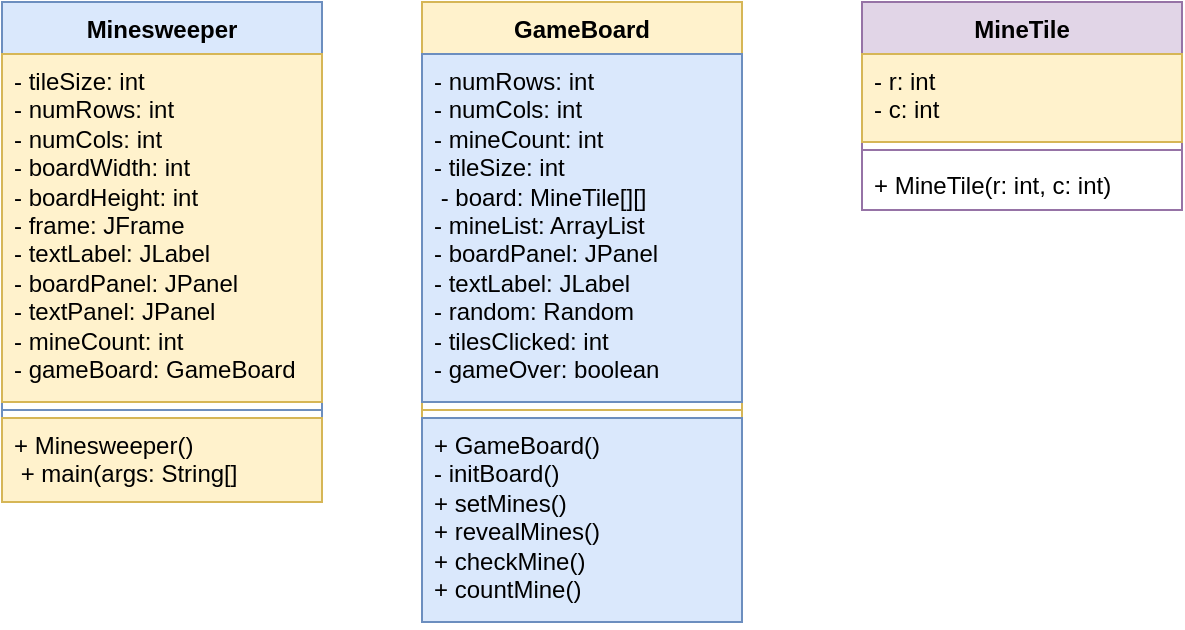 <mxfile version="24.7.16">
  <diagram name="Page-1" id="BckLpQQdF1JhIZHGopBQ">
    <mxGraphModel dx="978" dy="511" grid="1" gridSize="10" guides="1" tooltips="1" connect="1" arrows="1" fold="1" page="1" pageScale="1" pageWidth="827" pageHeight="1169" math="0" shadow="0">
      <root>
        <mxCell id="0" />
        <mxCell id="1" parent="0" />
        <mxCell id="bhpB59MmV3Muz8Fe-D85-1" value="Minesweeper" style="swimlane;fontStyle=1;align=center;verticalAlign=top;childLayout=stackLayout;horizontal=1;startSize=26;horizontalStack=0;resizeParent=1;resizeParentMax=0;resizeLast=0;collapsible=1;marginBottom=0;whiteSpace=wrap;html=1;fillColor=#dae8fc;strokeColor=#6c8ebf;" vertex="1" parent="1">
          <mxGeometry x="80" y="50" width="160" height="250" as="geometry">
            <mxRectangle x="80" y="50" width="110" height="30" as="alternateBounds" />
          </mxGeometry>
        </mxCell>
        <mxCell id="bhpB59MmV3Muz8Fe-D85-2" value="- tileSize: int&lt;div&gt;- numRows: int&lt;/div&gt;&lt;div&gt;- numCols: int&lt;/div&gt;&lt;div&gt;- boardWidth: int&lt;/div&gt;&lt;div&gt;- boardHeight: int&lt;/div&gt;&lt;div&gt;- frame: JFrame&lt;/div&gt;&lt;div&gt;- textLabel: JLabel&lt;/div&gt;&lt;div&gt;- boardPanel: JPanel&lt;/div&gt;&lt;div&gt;- textPanel: JPanel&lt;/div&gt;&lt;div&gt;- mineCount: int&lt;/div&gt;&lt;div&gt;- gameBoard: GameBoard&lt;/div&gt;" style="text;align=left;verticalAlign=top;spacingLeft=4;spacingRight=4;overflow=hidden;rotatable=0;points=[[0,0.5],[1,0.5]];portConstraint=eastwest;whiteSpace=wrap;html=1;fillColor=#fff2cc;strokeColor=#d6b656;" vertex="1" parent="bhpB59MmV3Muz8Fe-D85-1">
          <mxGeometry y="26" width="160" height="174" as="geometry" />
        </mxCell>
        <mxCell id="bhpB59MmV3Muz8Fe-D85-3" value="" style="line;strokeWidth=1;fillColor=none;align=left;verticalAlign=middle;spacingTop=-1;spacingLeft=3;spacingRight=3;rotatable=0;labelPosition=right;points=[];portConstraint=eastwest;strokeColor=inherit;" vertex="1" parent="bhpB59MmV3Muz8Fe-D85-1">
          <mxGeometry y="200" width="160" height="8" as="geometry" />
        </mxCell>
        <mxCell id="bhpB59MmV3Muz8Fe-D85-4" value="+ Minesweeper()&lt;div&gt;&amp;nbsp;+ main(args: String[]&lt;/div&gt;" style="text;strokeColor=#d6b656;fillColor=#fff2cc;align=left;verticalAlign=top;spacingLeft=4;spacingRight=4;overflow=hidden;rotatable=0;points=[[0,0.5],[1,0.5]];portConstraint=eastwest;whiteSpace=wrap;html=1;" vertex="1" parent="bhpB59MmV3Muz8Fe-D85-1">
          <mxGeometry y="208" width="160" height="42" as="geometry" />
        </mxCell>
        <mxCell id="bhpB59MmV3Muz8Fe-D85-5" value="MineTile" style="swimlane;fontStyle=1;align=center;verticalAlign=top;childLayout=stackLayout;horizontal=1;startSize=26;horizontalStack=0;resizeParent=1;resizeParentMax=0;resizeLast=0;collapsible=1;marginBottom=0;whiteSpace=wrap;html=1;fillColor=#e1d5e7;strokeColor=#9673a6;" vertex="1" parent="1">
          <mxGeometry x="510" y="50" width="160" height="104" as="geometry" />
        </mxCell>
        <mxCell id="bhpB59MmV3Muz8Fe-D85-6" value="- r: int&lt;div&gt;- c: int&lt;/div&gt;" style="text;strokeColor=#d6b656;fillColor=#fff2cc;align=left;verticalAlign=top;spacingLeft=4;spacingRight=4;overflow=hidden;rotatable=0;points=[[0,0.5],[1,0.5]];portConstraint=eastwest;whiteSpace=wrap;html=1;" vertex="1" parent="bhpB59MmV3Muz8Fe-D85-5">
          <mxGeometry y="26" width="160" height="44" as="geometry" />
        </mxCell>
        <mxCell id="bhpB59MmV3Muz8Fe-D85-7" value="" style="line;strokeWidth=1;fillColor=none;align=left;verticalAlign=middle;spacingTop=-1;spacingLeft=3;spacingRight=3;rotatable=0;labelPosition=right;points=[];portConstraint=eastwest;strokeColor=inherit;" vertex="1" parent="bhpB59MmV3Muz8Fe-D85-5">
          <mxGeometry y="70" width="160" height="8" as="geometry" />
        </mxCell>
        <mxCell id="bhpB59MmV3Muz8Fe-D85-8" value="+ MineTile(r: int, c: int)" style="text;strokeColor=none;fillColor=none;align=left;verticalAlign=top;spacingLeft=4;spacingRight=4;overflow=hidden;rotatable=0;points=[[0,0.5],[1,0.5]];portConstraint=eastwest;whiteSpace=wrap;html=1;" vertex="1" parent="bhpB59MmV3Muz8Fe-D85-5">
          <mxGeometry y="78" width="160" height="26" as="geometry" />
        </mxCell>
        <mxCell id="bhpB59MmV3Muz8Fe-D85-9" value="GameBoard" style="swimlane;fontStyle=1;align=center;verticalAlign=top;childLayout=stackLayout;horizontal=1;startSize=26;horizontalStack=0;resizeParent=1;resizeParentMax=0;resizeLast=0;collapsible=1;marginBottom=0;whiteSpace=wrap;html=1;fillColor=#fff2cc;strokeColor=#d6b656;" vertex="1" parent="1">
          <mxGeometry x="290" y="50" width="160" height="310" as="geometry" />
        </mxCell>
        <mxCell id="bhpB59MmV3Muz8Fe-D85-10" value="- numRows: int &lt;div&gt;- numCols: int&lt;/div&gt;&lt;div&gt;- mineCount: int&lt;/div&gt;&lt;div&gt;- tileSize: int&lt;/div&gt;&lt;div&gt;&amp;nbsp;- board: MineTile[][]&lt;/div&gt;&lt;div&gt;- mineList: ArrayList&lt;/div&gt;&lt;div&gt;- boardPanel: JPanel&lt;/div&gt;&lt;div&gt;- textLabel: JLabel&lt;/div&gt;&lt;div&gt;- random: Random&lt;/div&gt;&lt;div&gt;- tilesClicked: int&lt;/div&gt;&lt;div&gt;- gameOver: boolean&lt;/div&gt;" style="text;strokeColor=#6c8ebf;fillColor=#dae8fc;align=left;verticalAlign=top;spacingLeft=4;spacingRight=4;overflow=hidden;rotatable=0;points=[[0,0.5],[1,0.5]];portConstraint=eastwest;whiteSpace=wrap;html=1;" vertex="1" parent="bhpB59MmV3Muz8Fe-D85-9">
          <mxGeometry y="26" width="160" height="174" as="geometry" />
        </mxCell>
        <mxCell id="bhpB59MmV3Muz8Fe-D85-11" value="" style="line;strokeWidth=1;fillColor=none;align=left;verticalAlign=middle;spacingTop=-1;spacingLeft=3;spacingRight=3;rotatable=0;labelPosition=right;points=[];portConstraint=eastwest;strokeColor=inherit;" vertex="1" parent="bhpB59MmV3Muz8Fe-D85-9">
          <mxGeometry y="200" width="160" height="8" as="geometry" />
        </mxCell>
        <mxCell id="bhpB59MmV3Muz8Fe-D85-12" value="+ GameBoard()&lt;div&gt;- initBoard()&lt;/div&gt;&lt;div&gt;+ setMines()&lt;/div&gt;&lt;div&gt;+ revealMines()&lt;/div&gt;&lt;div&gt;+ checkMine()&lt;/div&gt;&lt;div&gt;+ countMine()&lt;/div&gt;" style="text;strokeColor=#6c8ebf;fillColor=#dae8fc;align=left;verticalAlign=top;spacingLeft=4;spacingRight=4;overflow=hidden;rotatable=0;points=[[0,0.5],[1,0.5]];portConstraint=eastwest;whiteSpace=wrap;html=1;" vertex="1" parent="bhpB59MmV3Muz8Fe-D85-9">
          <mxGeometry y="208" width="160" height="102" as="geometry" />
        </mxCell>
      </root>
    </mxGraphModel>
  </diagram>
</mxfile>
